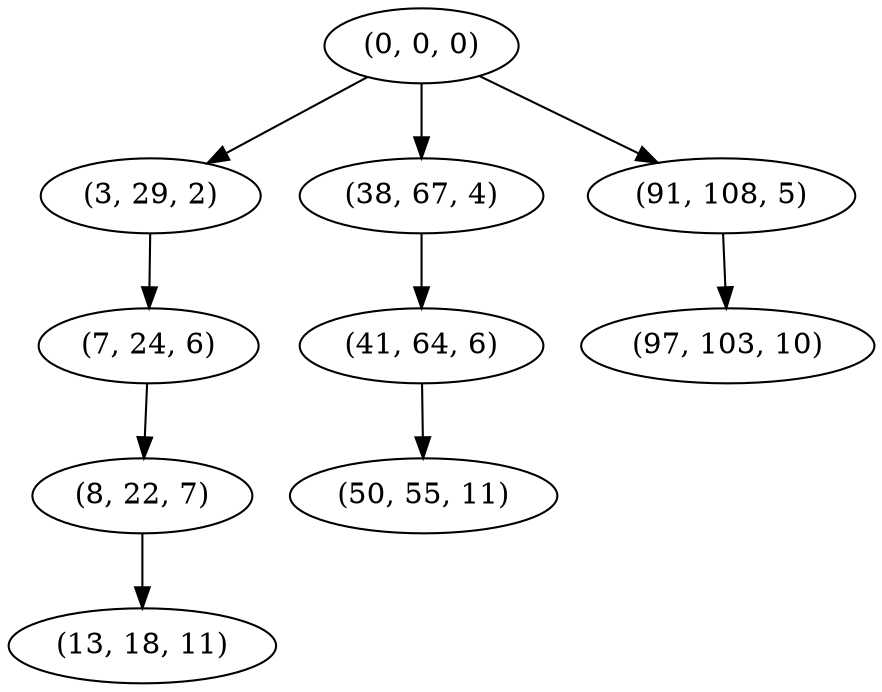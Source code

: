 digraph tree {
    "(0, 0, 0)";
    "(3, 29, 2)";
    "(7, 24, 6)";
    "(8, 22, 7)";
    "(13, 18, 11)";
    "(38, 67, 4)";
    "(41, 64, 6)";
    "(50, 55, 11)";
    "(91, 108, 5)";
    "(97, 103, 10)";
    "(0, 0, 0)" -> "(3, 29, 2)";
    "(0, 0, 0)" -> "(38, 67, 4)";
    "(0, 0, 0)" -> "(91, 108, 5)";
    "(3, 29, 2)" -> "(7, 24, 6)";
    "(7, 24, 6)" -> "(8, 22, 7)";
    "(8, 22, 7)" -> "(13, 18, 11)";
    "(38, 67, 4)" -> "(41, 64, 6)";
    "(41, 64, 6)" -> "(50, 55, 11)";
    "(91, 108, 5)" -> "(97, 103, 10)";
}
